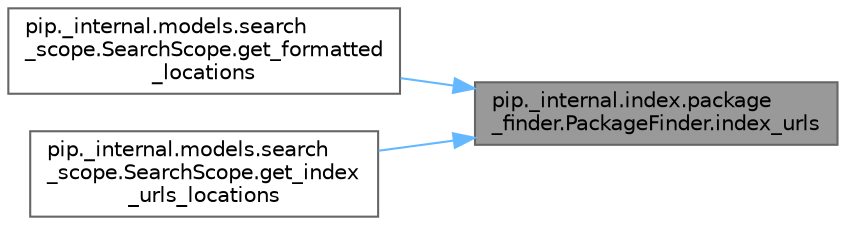 digraph "pip._internal.index.package_finder.PackageFinder.index_urls"
{
 // LATEX_PDF_SIZE
  bgcolor="transparent";
  edge [fontname=Helvetica,fontsize=10,labelfontname=Helvetica,labelfontsize=10];
  node [fontname=Helvetica,fontsize=10,shape=box,height=0.2,width=0.4];
  rankdir="RL";
  Node1 [id="Node000001",label="pip._internal.index.package\l_finder.PackageFinder.index_urls",height=0.2,width=0.4,color="gray40", fillcolor="grey60", style="filled", fontcolor="black",tooltip=" "];
  Node1 -> Node2 [id="edge1_Node000001_Node000002",dir="back",color="steelblue1",style="solid",tooltip=" "];
  Node2 [id="Node000002",label="pip._internal.models.search\l_scope.SearchScope.get_formatted\l_locations",height=0.2,width=0.4,color="grey40", fillcolor="white", style="filled",URL="$classpip_1_1__internal_1_1models_1_1search__scope_1_1_search_scope.html#aacc4b0b137f96b1fa6ab7d32d751de25",tooltip=" "];
  Node1 -> Node3 [id="edge2_Node000001_Node000003",dir="back",color="steelblue1",style="solid",tooltip=" "];
  Node3 [id="Node000003",label="pip._internal.models.search\l_scope.SearchScope.get_index\l_urls_locations",height=0.2,width=0.4,color="grey40", fillcolor="white", style="filled",URL="$classpip_1_1__internal_1_1models_1_1search__scope_1_1_search_scope.html#a728525afce9ef9e1ec7db1be1b4116fc",tooltip=" "];
}
